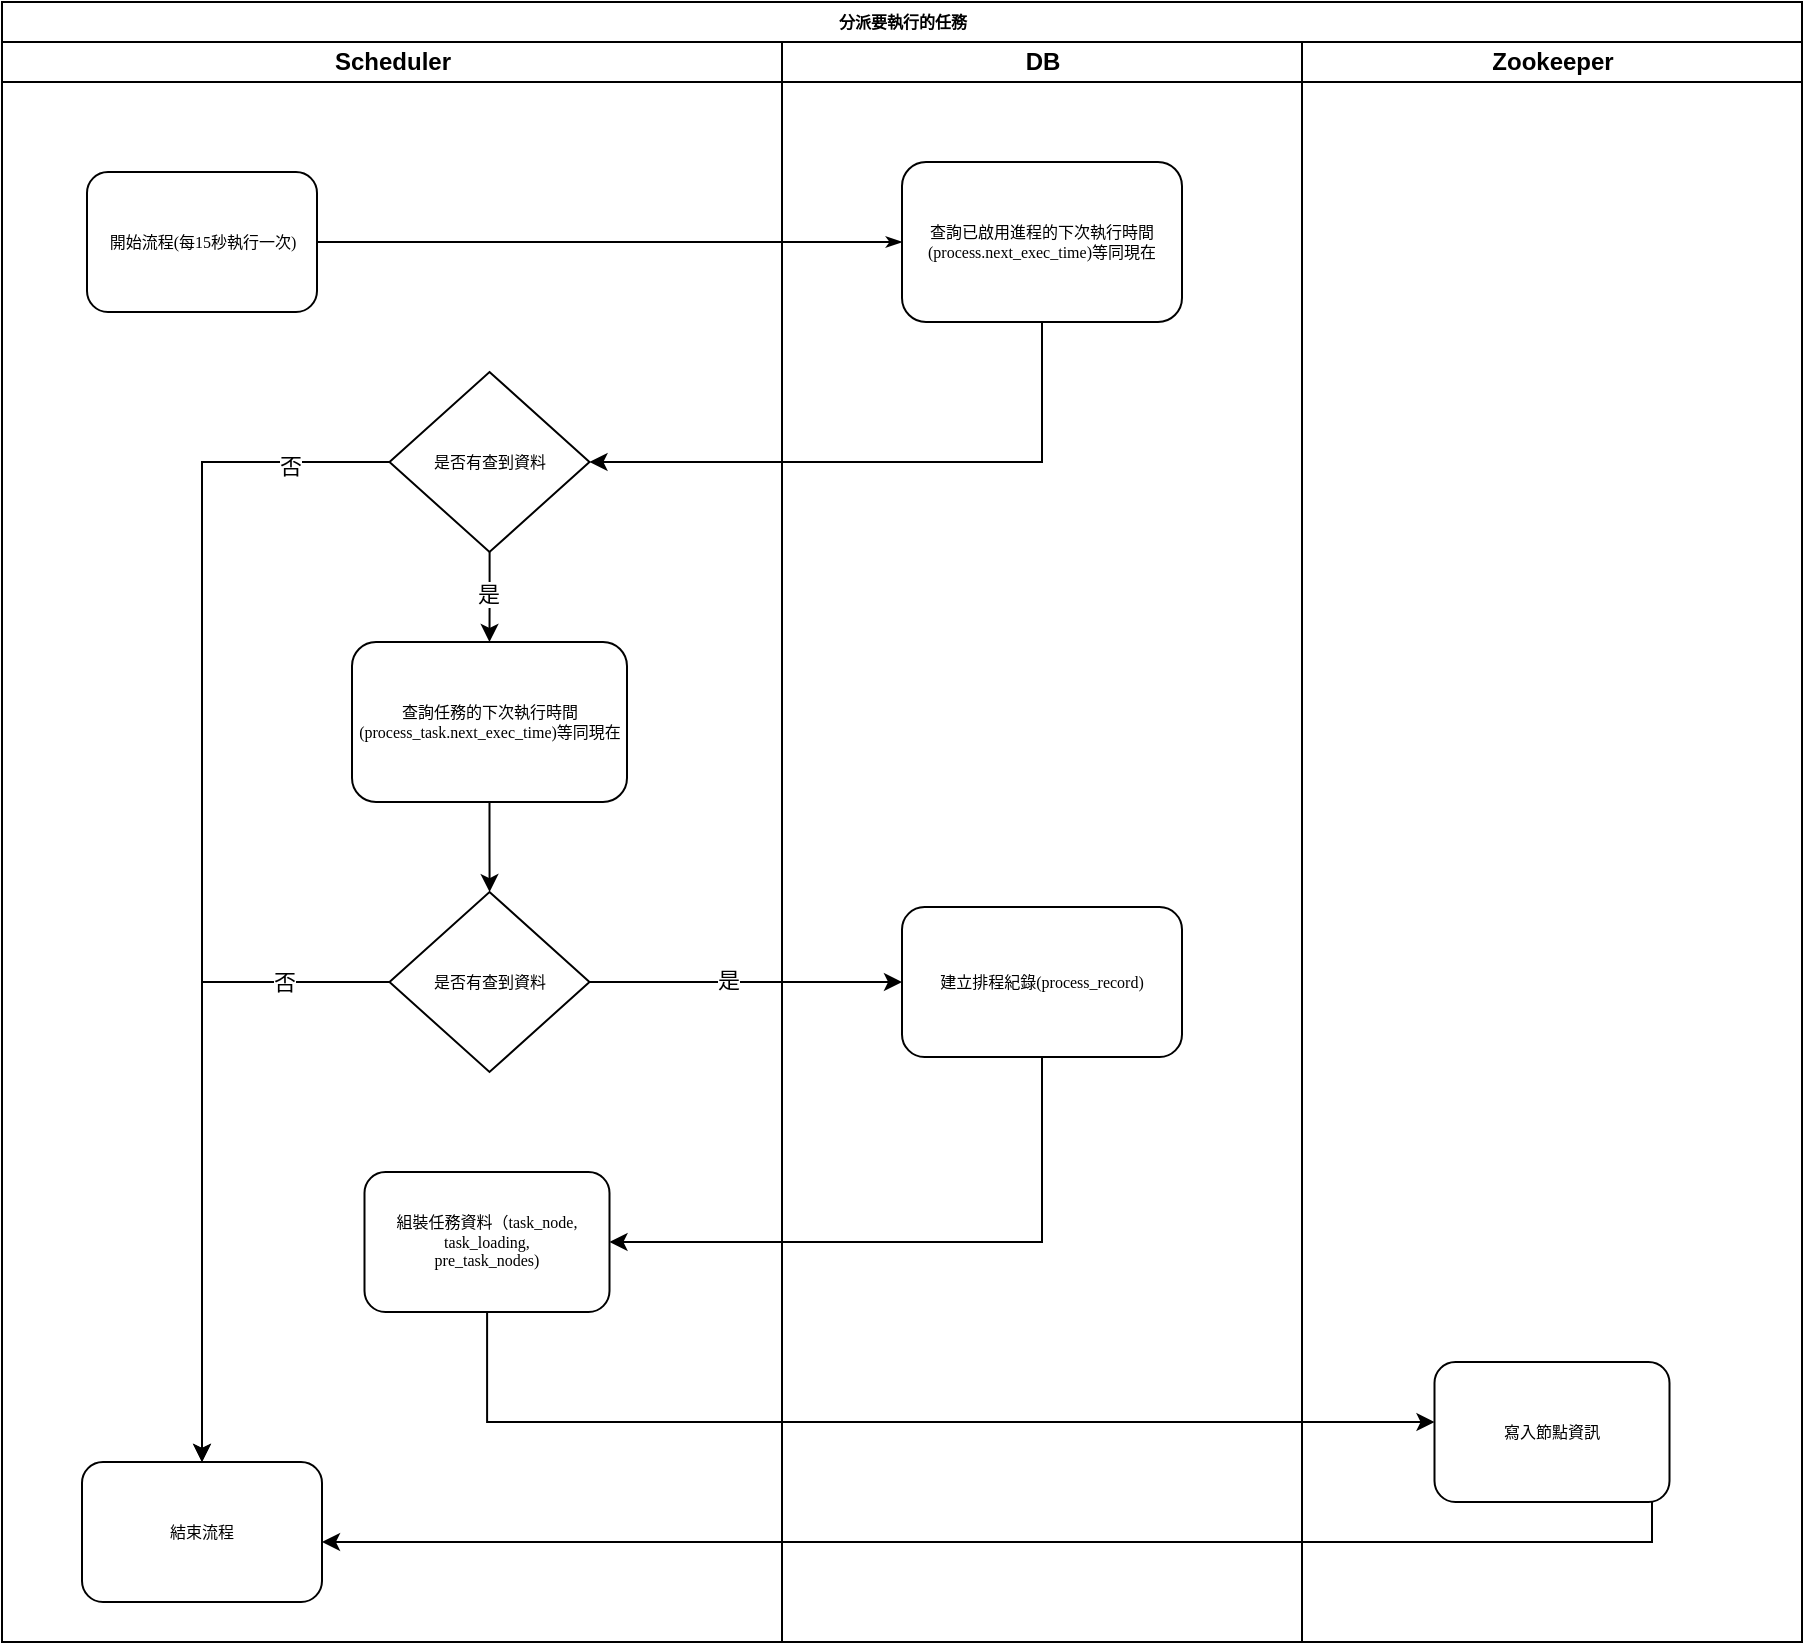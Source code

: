 <mxfile version="18.0.3" type="github">
  <diagram name="Page-1" id="74e2e168-ea6b-b213-b513-2b3c1d86103e">
    <mxGraphModel dx="946" dy="591" grid="1" gridSize="10" guides="1" tooltips="1" connect="1" arrows="1" fold="1" page="1" pageScale="1" pageWidth="1100" pageHeight="850" background="none" math="0" shadow="0">
      <root>
        <mxCell id="0" />
        <mxCell id="1" parent="0" />
        <mxCell id="77e6c97f196da883-1" value="分派要執行的任務" style="swimlane;html=1;childLayout=stackLayout;startSize=20;rounded=0;shadow=0;labelBackgroundColor=none;strokeWidth=1;fontFamily=Verdana;fontSize=8;align=center;" parent="1" vertex="1">
          <mxGeometry x="80" y="15" width="900" height="820" as="geometry" />
        </mxCell>
        <mxCell id="77e6c97f196da883-26" style="edgeStyle=orthogonalEdgeStyle;rounded=1;html=1;labelBackgroundColor=none;startArrow=none;startFill=0;startSize=5;endArrow=classicThin;endFill=1;endSize=5;jettySize=auto;orthogonalLoop=1;strokeWidth=1;fontFamily=Verdana;fontSize=8" parent="77e6c97f196da883-1" source="77e6c97f196da883-8" target="77e6c97f196da883-11" edge="1">
          <mxGeometry relative="1" as="geometry" />
        </mxCell>
        <mxCell id="77e6c97f196da883-2" value="Scheduler" style="swimlane;html=1;startSize=20;" parent="77e6c97f196da883-1" vertex="1">
          <mxGeometry y="20" width="390" height="800" as="geometry" />
        </mxCell>
        <mxCell id="77e6c97f196da883-8" value="開始流程(每15秒執行一次)" style="rounded=1;whiteSpace=wrap;html=1;shadow=0;labelBackgroundColor=none;strokeWidth=1;fontFamily=Verdana;fontSize=8;align=center;" parent="77e6c97f196da883-2" vertex="1">
          <mxGeometry x="42.5" y="65" width="115" height="70" as="geometry" />
        </mxCell>
        <mxCell id="77e6c97f196da883-10" value="&lt;span style=&quot;&quot;&gt;結束流程&lt;/span&gt;" style="rounded=1;whiteSpace=wrap;html=1;shadow=0;labelBackgroundColor=none;strokeWidth=1;fontFamily=Verdana;fontSize=8;align=center;" parent="77e6c97f196da883-2" vertex="1">
          <mxGeometry x="40" y="710" width="120" height="70" as="geometry" />
        </mxCell>
        <mxCell id="n-TsQOT9_kh-WB-ooVJh-9" value="" style="edgeStyle=orthogonalEdgeStyle;rounded=0;orthogonalLoop=1;jettySize=auto;html=1;" edge="1" parent="77e6c97f196da883-2" source="n-TsQOT9_kh-WB-ooVJh-3" target="77e6c97f196da883-10">
          <mxGeometry relative="1" as="geometry" />
        </mxCell>
        <mxCell id="n-TsQOT9_kh-WB-ooVJh-23" value="否" style="edgeLabel;html=1;align=center;verticalAlign=middle;resizable=0;points=[];" vertex="1" connectable="0" parent="n-TsQOT9_kh-WB-ooVJh-9">
          <mxGeometry x="-0.832" y="2" relative="1" as="geometry">
            <mxPoint as="offset" />
          </mxGeometry>
        </mxCell>
        <mxCell id="n-TsQOT9_kh-WB-ooVJh-3" value="&lt;span style=&quot;&quot;&gt;是否有查到資料&lt;/span&gt;" style="rhombus;whiteSpace=wrap;html=1;fontSize=8;fontFamily=Verdana;rounded=0;shadow=0;labelBackgroundColor=none;strokeWidth=1;" vertex="1" parent="77e6c97f196da883-2">
          <mxGeometry x="193.75" y="165" width="100" height="90" as="geometry" />
        </mxCell>
        <mxCell id="n-TsQOT9_kh-WB-ooVJh-15" value="" style="edgeStyle=orthogonalEdgeStyle;rounded=0;orthogonalLoop=1;jettySize=auto;html=1;" edge="1" parent="77e6c97f196da883-2" source="n-TsQOT9_kh-WB-ooVJh-10" target="n-TsQOT9_kh-WB-ooVJh-14">
          <mxGeometry relative="1" as="geometry" />
        </mxCell>
        <mxCell id="n-TsQOT9_kh-WB-ooVJh-10" value="查詢任務的下次執行時間(process_task.next_exec_time)等同現在" style="whiteSpace=wrap;html=1;fontSize=8;fontFamily=Verdana;rounded=1;shadow=0;labelBackgroundColor=none;strokeWidth=1;" vertex="1" parent="77e6c97f196da883-2">
          <mxGeometry x="175" y="300" width="137.5" height="80" as="geometry" />
        </mxCell>
        <mxCell id="n-TsQOT9_kh-WB-ooVJh-11" value="" style="edgeStyle=orthogonalEdgeStyle;rounded=0;orthogonalLoop=1;jettySize=auto;html=1;" edge="1" parent="77e6c97f196da883-2" source="n-TsQOT9_kh-WB-ooVJh-3" target="n-TsQOT9_kh-WB-ooVJh-10">
          <mxGeometry relative="1" as="geometry" />
        </mxCell>
        <mxCell id="n-TsQOT9_kh-WB-ooVJh-24" value="是" style="edgeLabel;html=1;align=center;verticalAlign=middle;resizable=0;points=[];" vertex="1" connectable="0" parent="n-TsQOT9_kh-WB-ooVJh-11">
          <mxGeometry x="-0.066" y="-1" relative="1" as="geometry">
            <mxPoint as="offset" />
          </mxGeometry>
        </mxCell>
        <mxCell id="n-TsQOT9_kh-WB-ooVJh-16" style="edgeStyle=orthogonalEdgeStyle;rounded=0;orthogonalLoop=1;jettySize=auto;html=1;entryX=0.5;entryY=0;entryDx=0;entryDy=0;" edge="1" parent="77e6c97f196da883-2" source="n-TsQOT9_kh-WB-ooVJh-14" target="77e6c97f196da883-10">
          <mxGeometry relative="1" as="geometry" />
        </mxCell>
        <mxCell id="n-TsQOT9_kh-WB-ooVJh-25" value="否" style="edgeLabel;html=1;align=center;verticalAlign=middle;resizable=0;points=[];" vertex="1" connectable="0" parent="n-TsQOT9_kh-WB-ooVJh-16">
          <mxGeometry x="-0.864" y="1" relative="1" as="geometry">
            <mxPoint x="-31" y="-1" as="offset" />
          </mxGeometry>
        </mxCell>
        <mxCell id="n-TsQOT9_kh-WB-ooVJh-14" value="&lt;span style=&quot;&quot;&gt;是否有查到資料&lt;/span&gt;" style="rhombus;whiteSpace=wrap;html=1;fontSize=8;fontFamily=Verdana;rounded=0;shadow=0;labelBackgroundColor=none;strokeWidth=1;" vertex="1" parent="77e6c97f196da883-2">
          <mxGeometry x="193.75" y="425" width="100" height="90" as="geometry" />
        </mxCell>
        <mxCell id="n-TsQOT9_kh-WB-ooVJh-19" value="組裝任務資料（task_node,&lt;br&gt;task_loading,&lt;br&gt;pre_task_nodes)" style="whiteSpace=wrap;html=1;fontSize=8;fontFamily=Verdana;rounded=1;shadow=0;labelBackgroundColor=none;strokeWidth=1;" vertex="1" parent="77e6c97f196da883-2">
          <mxGeometry x="181.25" y="565" width="122.5" height="70" as="geometry" />
        </mxCell>
        <mxCell id="77e6c97f196da883-3" value="DB" style="swimlane;html=1;startSize=20;" parent="77e6c97f196da883-1" vertex="1">
          <mxGeometry x="390" y="20" width="260" height="800" as="geometry" />
        </mxCell>
        <mxCell id="77e6c97f196da883-11" value="查詢已啟用進程的下次執行時間(process.next_exec_time)等同現在" style="rounded=1;whiteSpace=wrap;html=1;shadow=0;labelBackgroundColor=none;strokeWidth=1;fontFamily=Verdana;fontSize=8;align=center;" parent="77e6c97f196da883-3" vertex="1">
          <mxGeometry x="60" y="60" width="140" height="80" as="geometry" />
        </mxCell>
        <mxCell id="n-TsQOT9_kh-WB-ooVJh-17" value="建立排程紀錄(process_record)" style="whiteSpace=wrap;html=1;fontSize=8;fontFamily=Verdana;rounded=1;shadow=0;labelBackgroundColor=none;strokeWidth=1;" vertex="1" parent="77e6c97f196da883-3">
          <mxGeometry x="60" y="432.5" width="140" height="75" as="geometry" />
        </mxCell>
        <mxCell id="n-TsQOT9_kh-WB-ooVJh-1" value="Zookeeper" style="swimlane;html=1;startSize=20;" vertex="1" parent="77e6c97f196da883-1">
          <mxGeometry x="650" y="20" width="250" height="800" as="geometry" />
        </mxCell>
        <mxCell id="n-TsQOT9_kh-WB-ooVJh-2" value="寫入節點資訊" style="rounded=1;whiteSpace=wrap;html=1;shadow=0;labelBackgroundColor=none;strokeWidth=1;fontFamily=Verdana;fontSize=8;align=center;" vertex="1" parent="n-TsQOT9_kh-WB-ooVJh-1">
          <mxGeometry x="66.25" y="660" width="117.5" height="70" as="geometry" />
        </mxCell>
        <mxCell id="n-TsQOT9_kh-WB-ooVJh-4" value="" style="edgeStyle=orthogonalEdgeStyle;rounded=0;orthogonalLoop=1;jettySize=auto;html=1;entryX=1;entryY=0.5;entryDx=0;entryDy=0;" edge="1" parent="77e6c97f196da883-1" source="77e6c97f196da883-11" target="n-TsQOT9_kh-WB-ooVJh-3">
          <mxGeometry relative="1" as="geometry">
            <Array as="points">
              <mxPoint x="520" y="230" />
            </Array>
          </mxGeometry>
        </mxCell>
        <mxCell id="n-TsQOT9_kh-WB-ooVJh-18" value="" style="edgeStyle=orthogonalEdgeStyle;rounded=0;orthogonalLoop=1;jettySize=auto;html=1;" edge="1" parent="77e6c97f196da883-1" source="n-TsQOT9_kh-WB-ooVJh-14" target="n-TsQOT9_kh-WB-ooVJh-17">
          <mxGeometry relative="1" as="geometry" />
        </mxCell>
        <mxCell id="n-TsQOT9_kh-WB-ooVJh-26" value="是" style="edgeLabel;html=1;align=center;verticalAlign=middle;resizable=0;points=[];" vertex="1" connectable="0" parent="n-TsQOT9_kh-WB-ooVJh-18">
          <mxGeometry x="-0.126" y="1" relative="1" as="geometry">
            <mxPoint as="offset" />
          </mxGeometry>
        </mxCell>
        <mxCell id="n-TsQOT9_kh-WB-ooVJh-20" value="" style="edgeStyle=orthogonalEdgeStyle;rounded=0;orthogonalLoop=1;jettySize=auto;html=1;" edge="1" parent="77e6c97f196da883-1" source="n-TsQOT9_kh-WB-ooVJh-17" target="n-TsQOT9_kh-WB-ooVJh-19">
          <mxGeometry relative="1" as="geometry">
            <Array as="points">
              <mxPoint x="520" y="620" />
            </Array>
          </mxGeometry>
        </mxCell>
        <mxCell id="n-TsQOT9_kh-WB-ooVJh-21" value="" style="edgeStyle=orthogonalEdgeStyle;rounded=0;orthogonalLoop=1;jettySize=auto;html=1;" edge="1" parent="77e6c97f196da883-1" source="n-TsQOT9_kh-WB-ooVJh-19" target="n-TsQOT9_kh-WB-ooVJh-2">
          <mxGeometry relative="1" as="geometry">
            <Array as="points">
              <mxPoint x="243" y="710" />
            </Array>
          </mxGeometry>
        </mxCell>
        <mxCell id="n-TsQOT9_kh-WB-ooVJh-22" style="edgeStyle=orthogonalEdgeStyle;rounded=0;orthogonalLoop=1;jettySize=auto;html=1;" edge="1" parent="77e6c97f196da883-1" source="n-TsQOT9_kh-WB-ooVJh-2" target="77e6c97f196da883-10">
          <mxGeometry relative="1" as="geometry">
            <Array as="points">
              <mxPoint x="825" y="770" />
            </Array>
          </mxGeometry>
        </mxCell>
      </root>
    </mxGraphModel>
  </diagram>
</mxfile>
